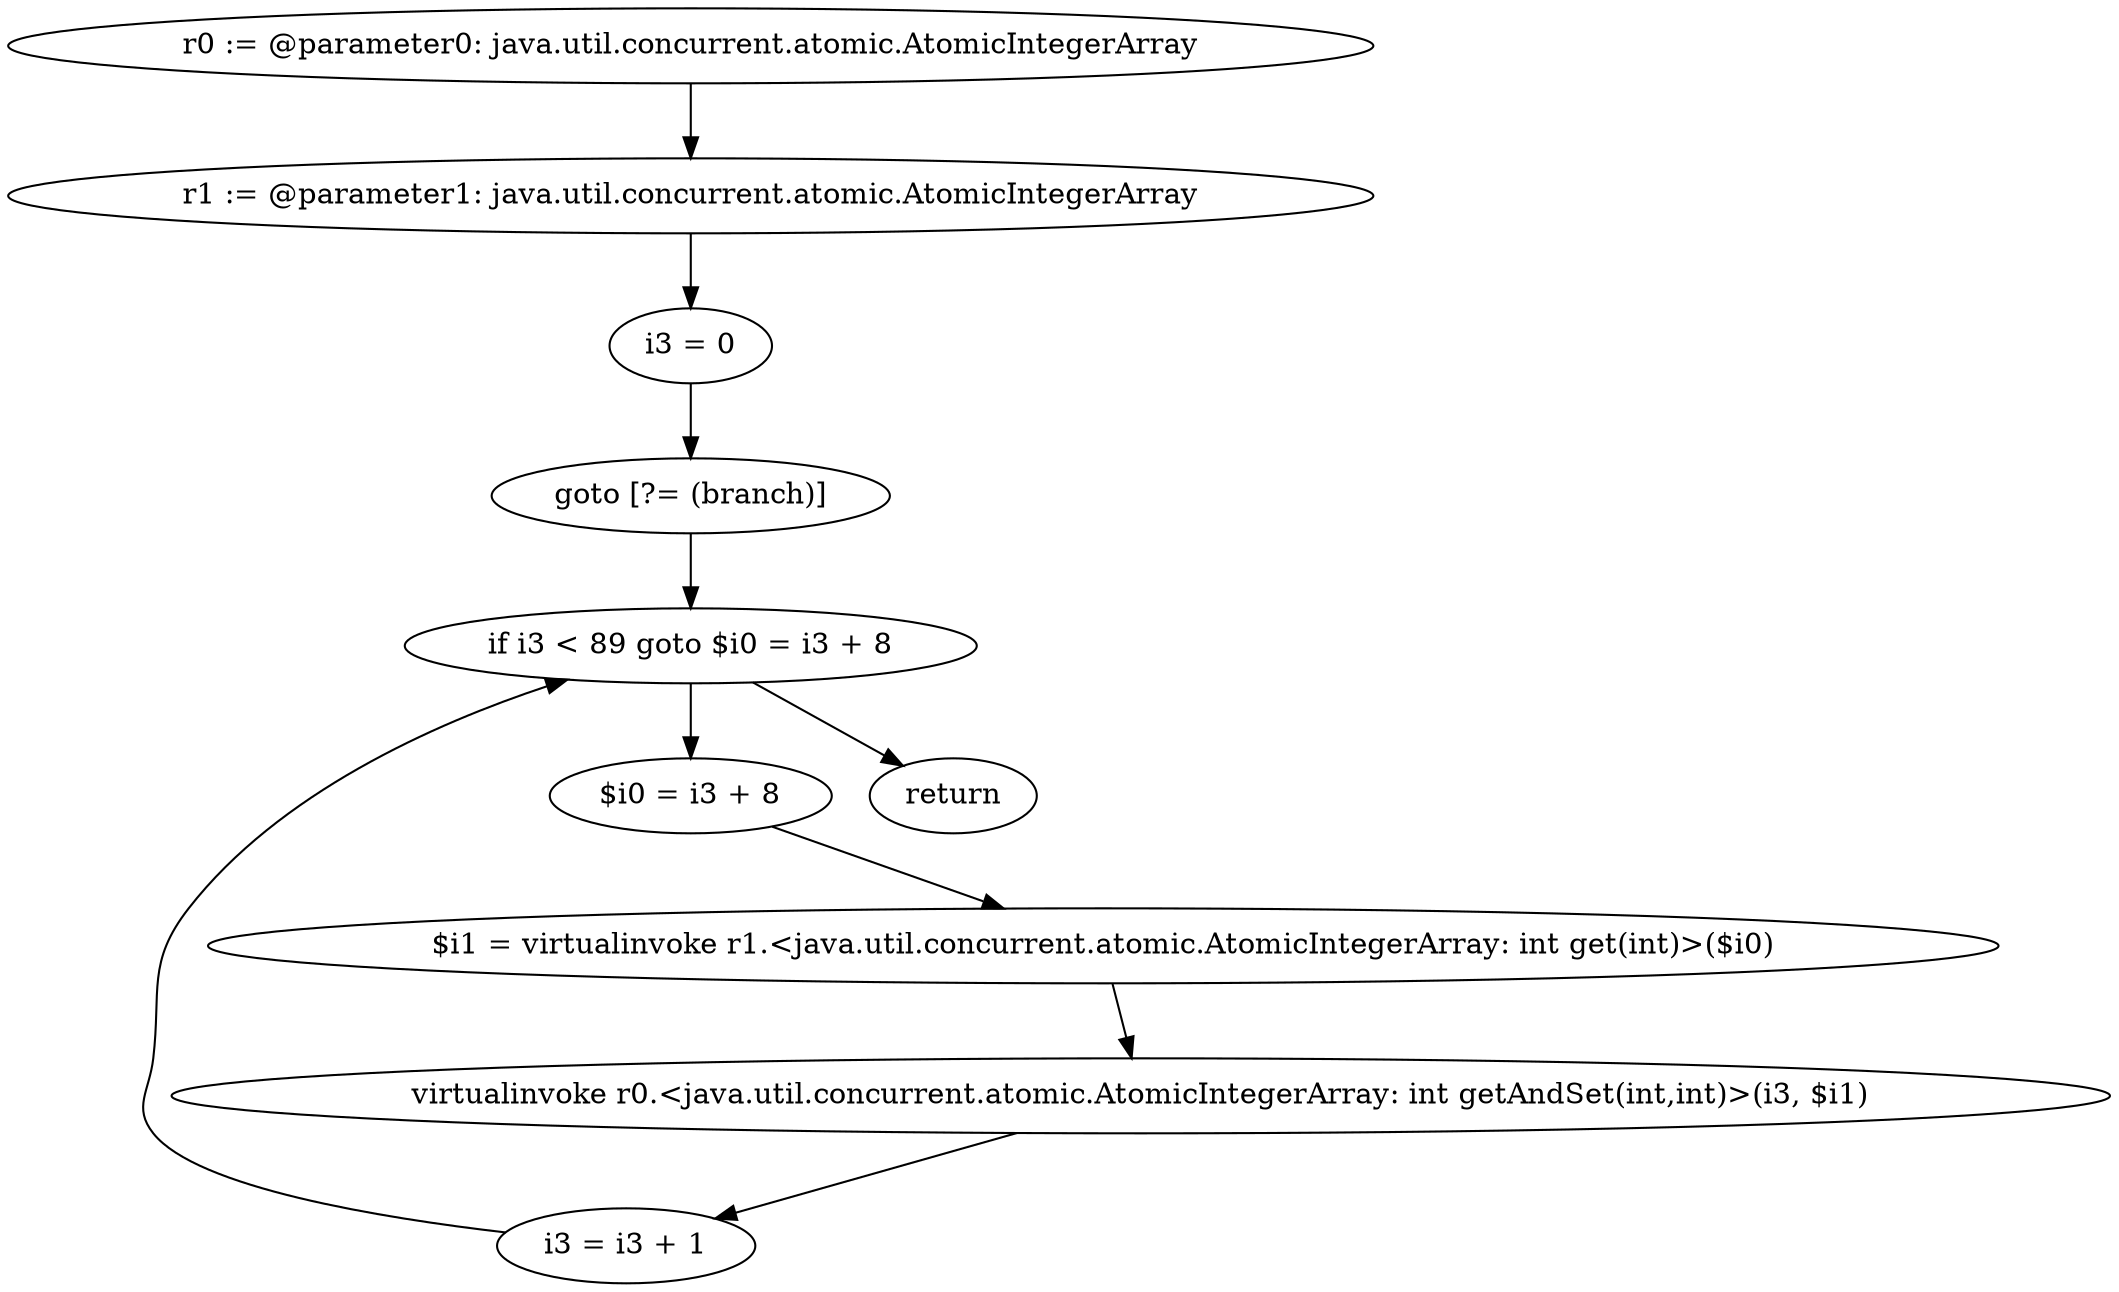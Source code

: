 digraph "unitGraph" {
    "r0 := @parameter0: java.util.concurrent.atomic.AtomicIntegerArray"
    "r1 := @parameter1: java.util.concurrent.atomic.AtomicIntegerArray"
    "i3 = 0"
    "goto [?= (branch)]"
    "$i0 = i3 + 8"
    "$i1 = virtualinvoke r1.<java.util.concurrent.atomic.AtomicIntegerArray: int get(int)>($i0)"
    "virtualinvoke r0.<java.util.concurrent.atomic.AtomicIntegerArray: int getAndSet(int,int)>(i3, $i1)"
    "i3 = i3 + 1"
    "if i3 < 89 goto $i0 = i3 + 8"
    "return"
    "r0 := @parameter0: java.util.concurrent.atomic.AtomicIntegerArray"->"r1 := @parameter1: java.util.concurrent.atomic.AtomicIntegerArray";
    "r1 := @parameter1: java.util.concurrent.atomic.AtomicIntegerArray"->"i3 = 0";
    "i3 = 0"->"goto [?= (branch)]";
    "goto [?= (branch)]"->"if i3 < 89 goto $i0 = i3 + 8";
    "$i0 = i3 + 8"->"$i1 = virtualinvoke r1.<java.util.concurrent.atomic.AtomicIntegerArray: int get(int)>($i0)";
    "$i1 = virtualinvoke r1.<java.util.concurrent.atomic.AtomicIntegerArray: int get(int)>($i0)"->"virtualinvoke r0.<java.util.concurrent.atomic.AtomicIntegerArray: int getAndSet(int,int)>(i3, $i1)";
    "virtualinvoke r0.<java.util.concurrent.atomic.AtomicIntegerArray: int getAndSet(int,int)>(i3, $i1)"->"i3 = i3 + 1";
    "i3 = i3 + 1"->"if i3 < 89 goto $i0 = i3 + 8";
    "if i3 < 89 goto $i0 = i3 + 8"->"return";
    "if i3 < 89 goto $i0 = i3 + 8"->"$i0 = i3 + 8";
}
